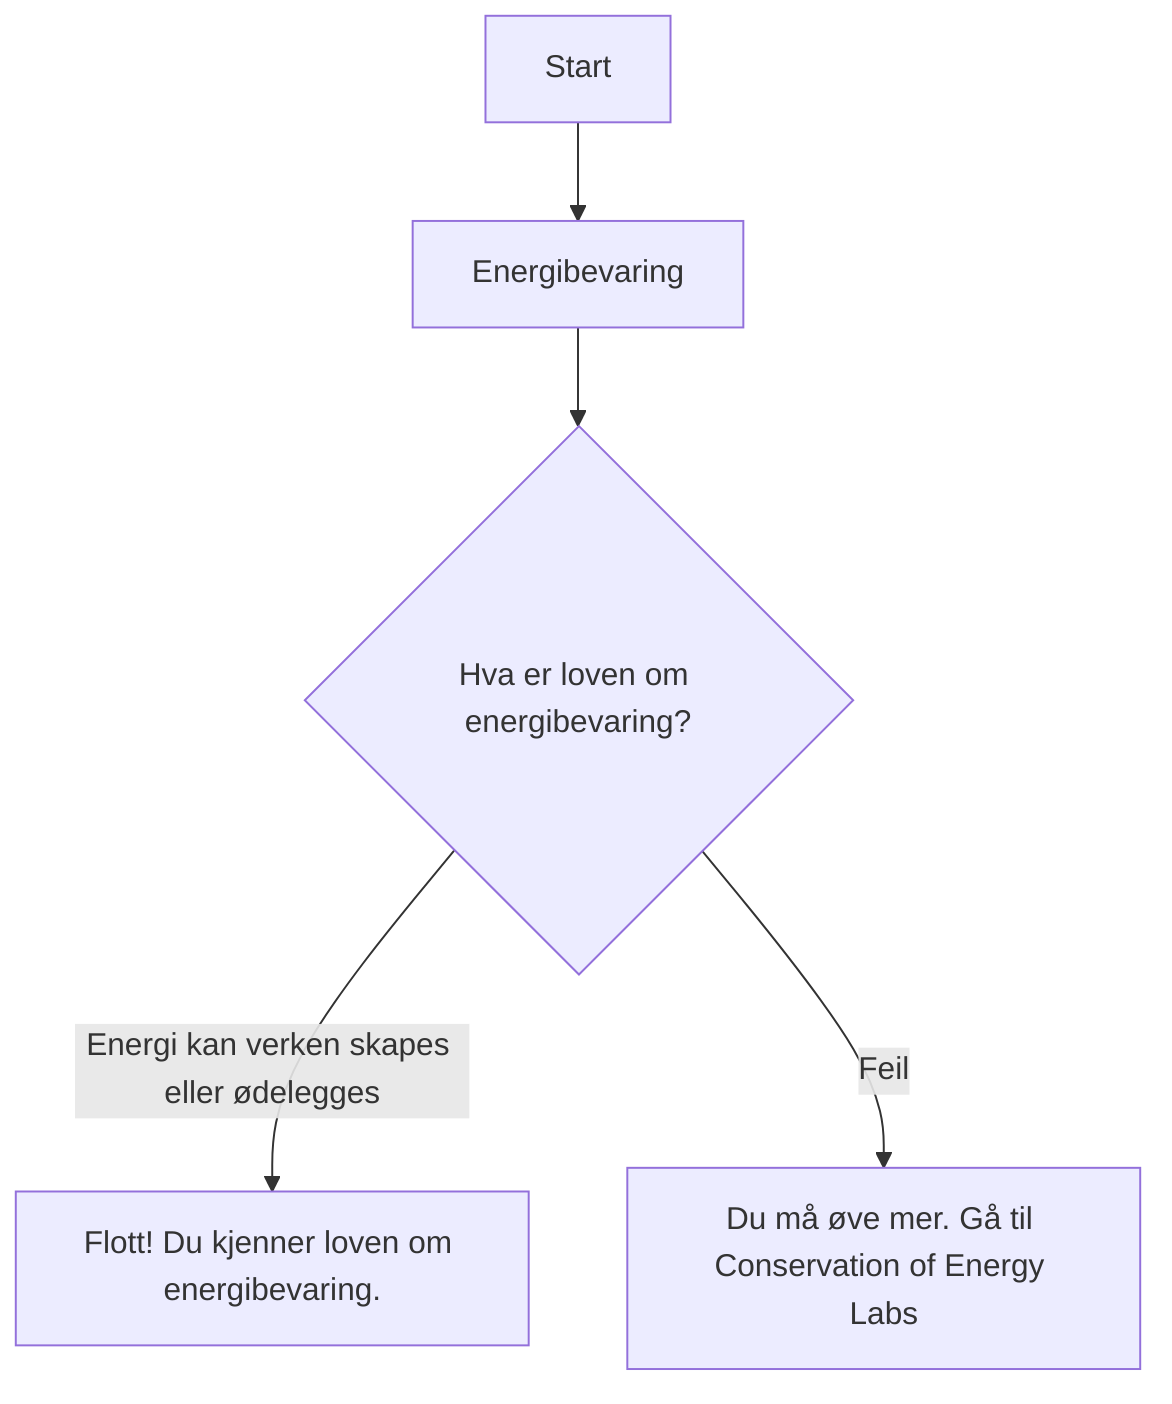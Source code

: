 flowchart TD
    Start --> A[Energibevaring]
    
    A --> B{Hva er loven om energibevaring?}
    B -->|Energi kan verken skapes eller ødelegges| B1[Flott! Du kjenner loven om energibevaring.]
    B -->|Feil| B2[Du må øve mer. Gå til Conservation of Energy Labs]
